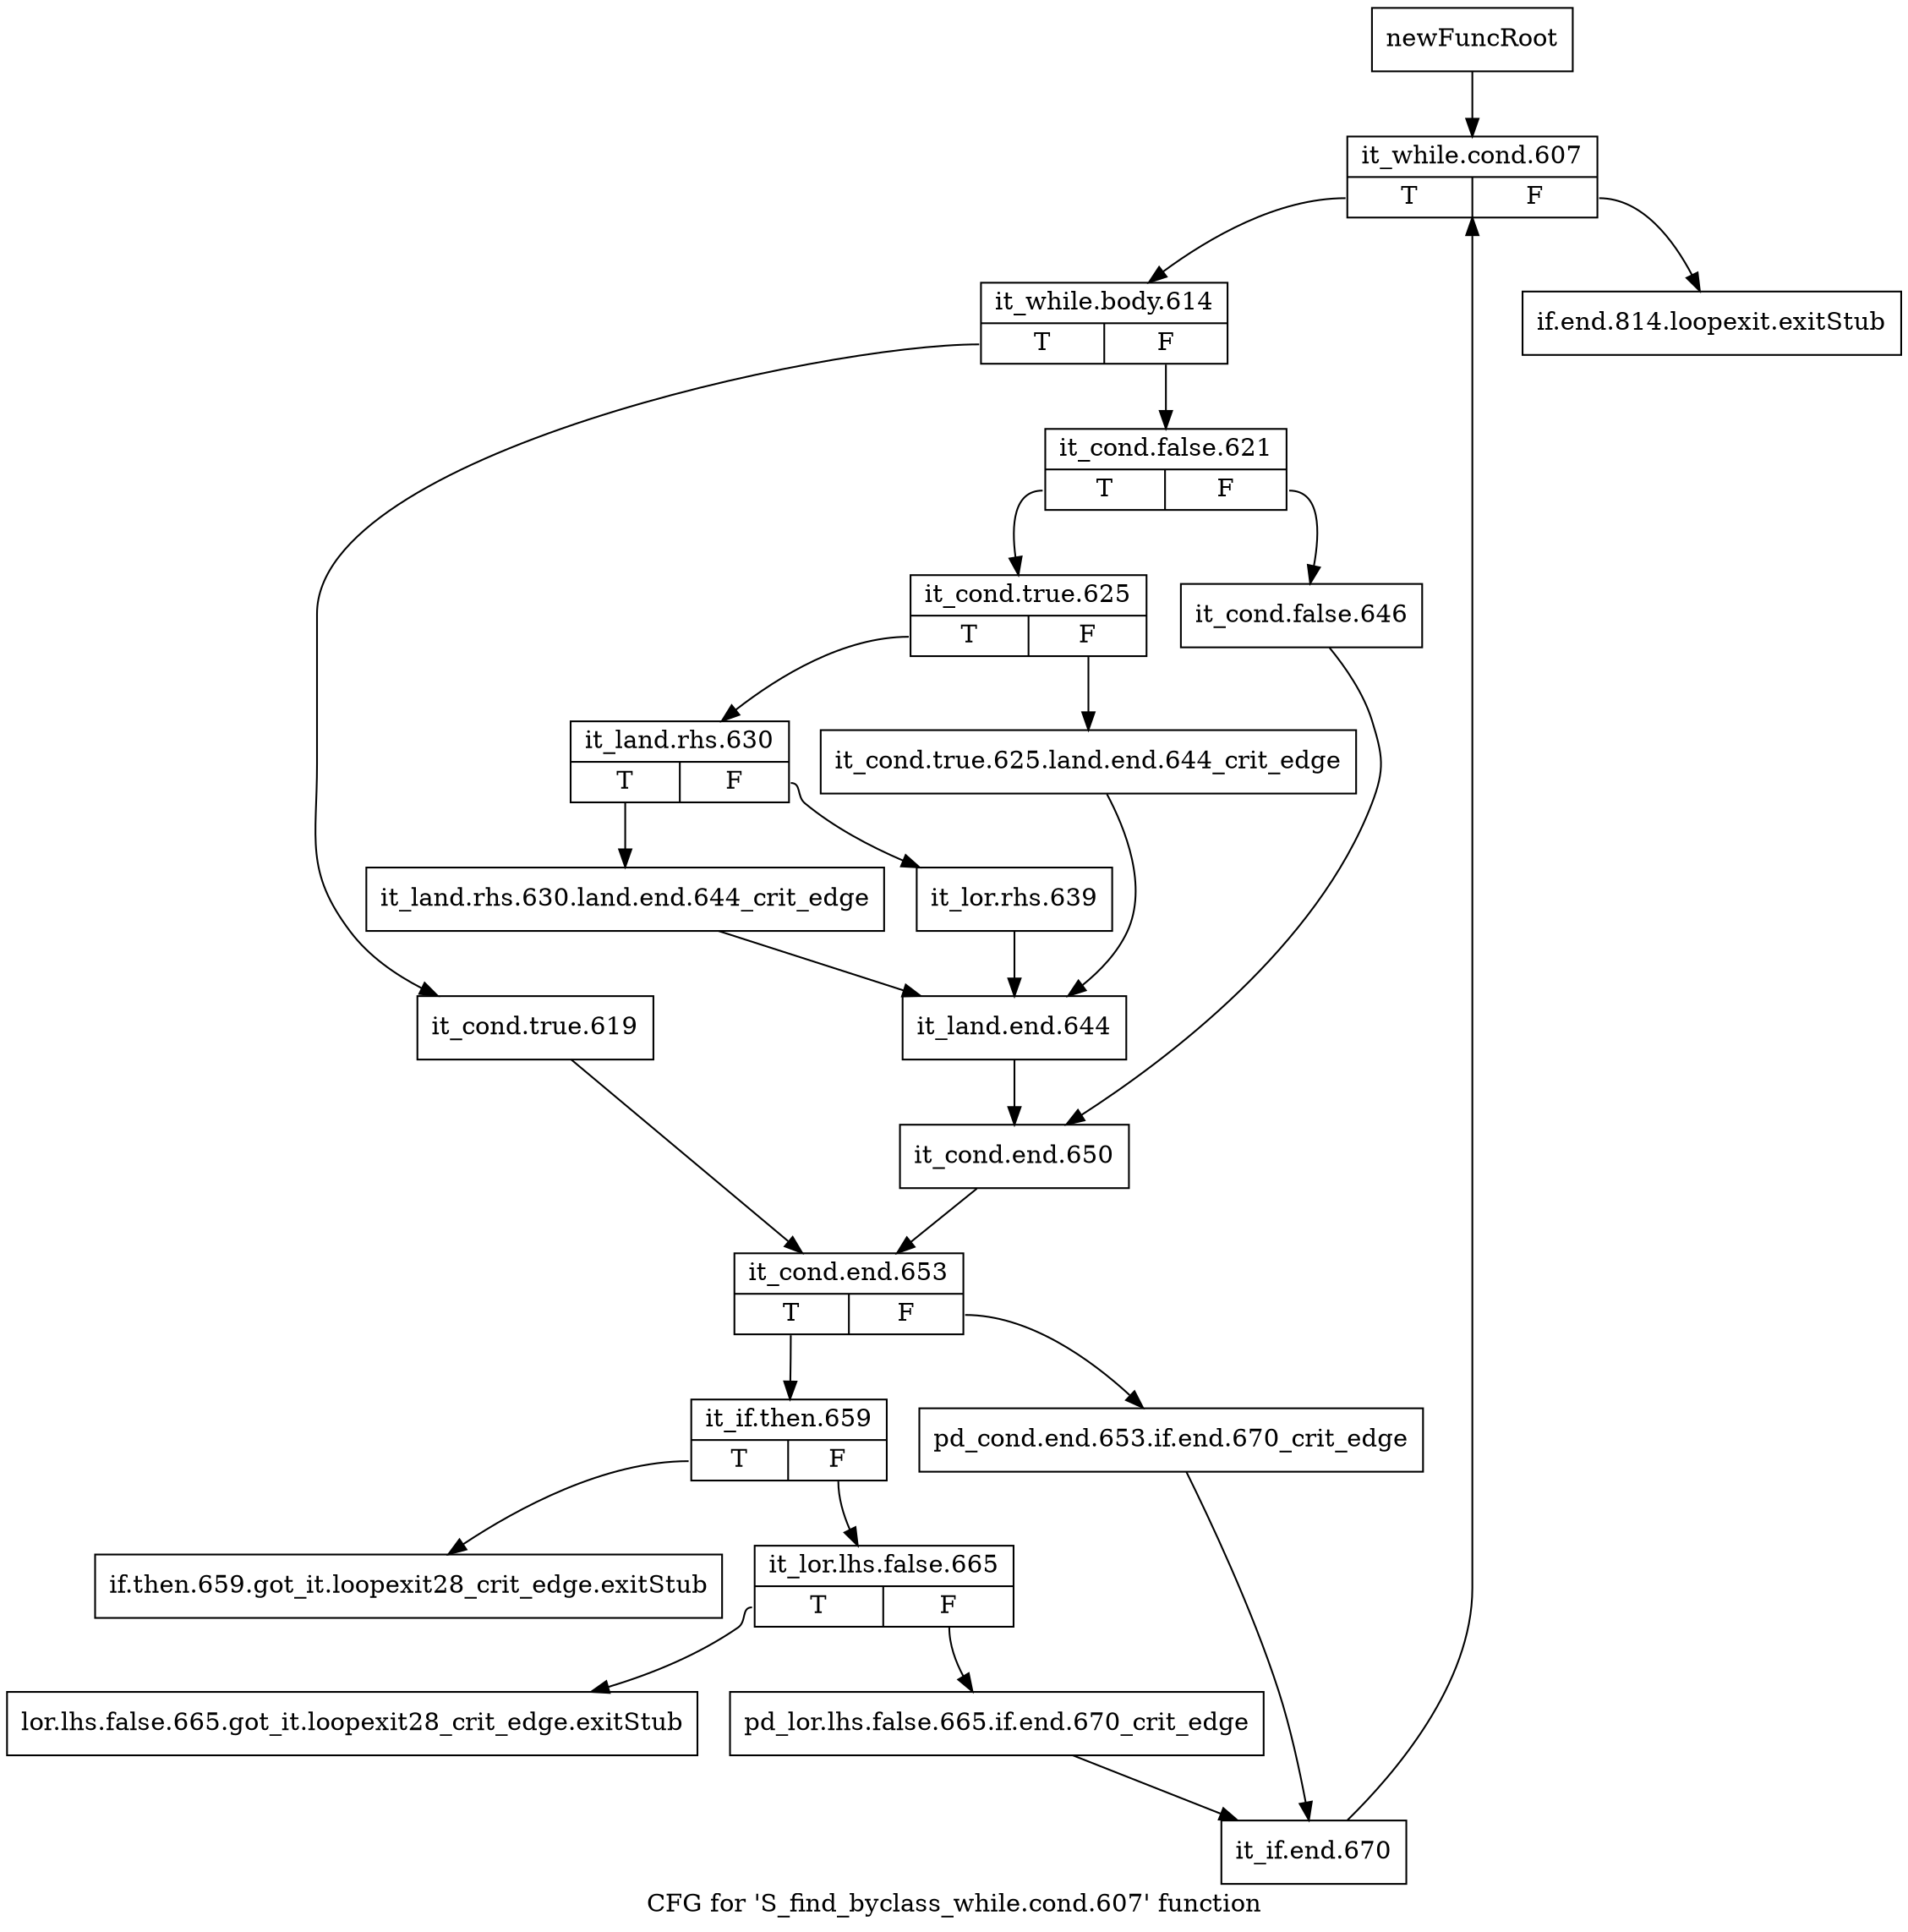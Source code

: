 digraph "CFG for 'S_find_byclass_while.cond.607' function" {
	label="CFG for 'S_find_byclass_while.cond.607' function";

	Node0x5295010 [shape=record,label="{newFuncRoot}"];
	Node0x5295010 -> Node0x5295150;
	Node0x5295060 [shape=record,label="{if.end.814.loopexit.exitStub}"];
	Node0x52950b0 [shape=record,label="{if.then.659.got_it.loopexit28_crit_edge.exitStub}"];
	Node0x5295100 [shape=record,label="{lor.lhs.false.665.got_it.loopexit28_crit_edge.exitStub}"];
	Node0x5295150 [shape=record,label="{it_while.cond.607|{<s0>T|<s1>F}}"];
	Node0x5295150:s0 -> Node0x52951a0;
	Node0x5295150:s1 -> Node0x5295060;
	Node0x52951a0 [shape=record,label="{it_while.body.614|{<s0>T|<s1>F}}"];
	Node0x52951a0:s0 -> Node0x52954c0;
	Node0x52951a0:s1 -> Node0x52951f0;
	Node0x52951f0 [shape=record,label="{it_cond.false.621|{<s0>T|<s1>F}}"];
	Node0x52951f0:s0 -> Node0x5295290;
	Node0x52951f0:s1 -> Node0x5295240;
	Node0x5295240 [shape=record,label="{it_cond.false.646}"];
	Node0x5295240 -> Node0x5295470;
	Node0x5295290 [shape=record,label="{it_cond.true.625|{<s0>T|<s1>F}}"];
	Node0x5295290:s0 -> Node0x5295330;
	Node0x5295290:s1 -> Node0x52952e0;
	Node0x52952e0 [shape=record,label="{it_cond.true.625.land.end.644_crit_edge}"];
	Node0x52952e0 -> Node0x5295420;
	Node0x5295330 [shape=record,label="{it_land.rhs.630|{<s0>T|<s1>F}}"];
	Node0x5295330:s0 -> Node0x52953d0;
	Node0x5295330:s1 -> Node0x5295380;
	Node0x5295380 [shape=record,label="{it_lor.rhs.639}"];
	Node0x5295380 -> Node0x5295420;
	Node0x52953d0 [shape=record,label="{it_land.rhs.630.land.end.644_crit_edge}"];
	Node0x52953d0 -> Node0x5295420;
	Node0x5295420 [shape=record,label="{it_land.end.644}"];
	Node0x5295420 -> Node0x5295470;
	Node0x5295470 [shape=record,label="{it_cond.end.650}"];
	Node0x5295470 -> Node0x5295510;
	Node0x52954c0 [shape=record,label="{it_cond.true.619}"];
	Node0x52954c0 -> Node0x5295510;
	Node0x5295510 [shape=record,label="{it_cond.end.653|{<s0>T|<s1>F}}"];
	Node0x5295510:s0 -> Node0x52955b0;
	Node0x5295510:s1 -> Node0x5295560;
	Node0x5295560 [shape=record,label="{pd_cond.end.653.if.end.670_crit_edge}"];
	Node0x5295560 -> Node0x52956a0;
	Node0x52955b0 [shape=record,label="{it_if.then.659|{<s0>T|<s1>F}}"];
	Node0x52955b0:s0 -> Node0x52950b0;
	Node0x52955b0:s1 -> Node0x5295600;
	Node0x5295600 [shape=record,label="{it_lor.lhs.false.665|{<s0>T|<s1>F}}"];
	Node0x5295600:s0 -> Node0x5295100;
	Node0x5295600:s1 -> Node0x5295650;
	Node0x5295650 [shape=record,label="{pd_lor.lhs.false.665.if.end.670_crit_edge}"];
	Node0x5295650 -> Node0x52956a0;
	Node0x52956a0 [shape=record,label="{it_if.end.670}"];
	Node0x52956a0 -> Node0x5295150;
}
